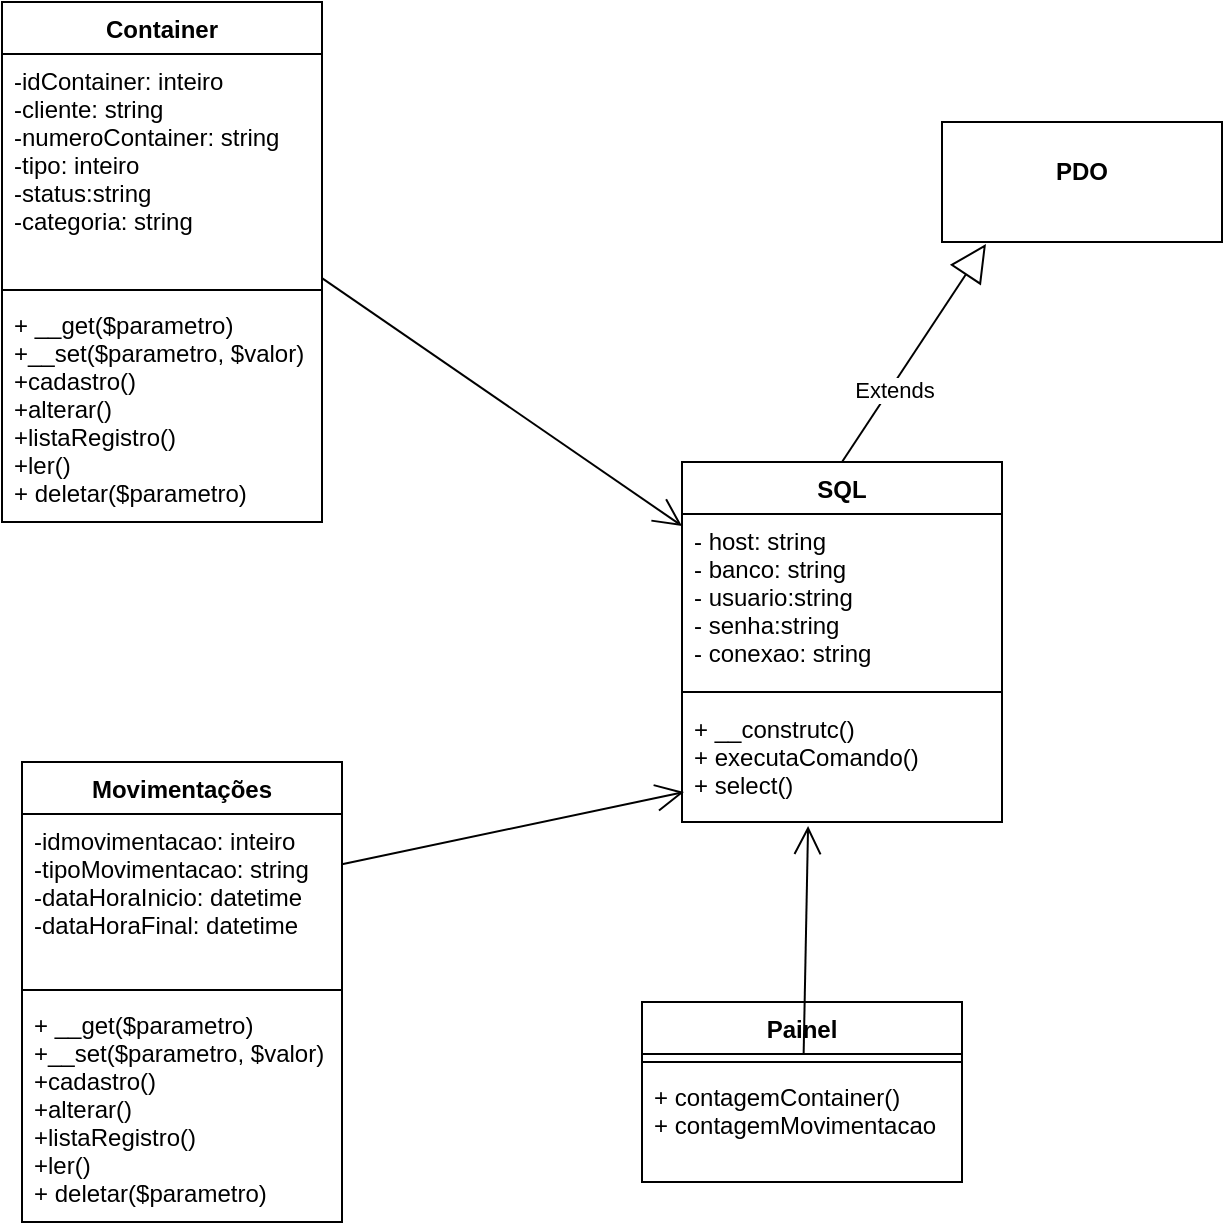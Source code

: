 <mxfile version="15.5.5" type="device"><diagram id="rO6Eud7ajVQ0JPmh1Y2L" name="Page-1"><mxGraphModel dx="1422" dy="772" grid="1" gridSize="10" guides="1" tooltips="1" connect="1" arrows="1" fold="1" page="1" pageScale="1" pageWidth="827" pageHeight="1169" math="0" shadow="0"><root><mxCell id="0"/><mxCell id="1" parent="0"/><mxCell id="YMeotrxKJ9Oz_TTp2fp6-1" value="Container" style="swimlane;fontStyle=1;align=center;verticalAlign=top;childLayout=stackLayout;horizontal=1;startSize=26;horizontalStack=0;resizeParent=1;resizeParentMax=0;resizeLast=0;collapsible=1;marginBottom=0;" parent="1" vertex="1"><mxGeometry x="150" y="40" width="160" height="260" as="geometry"/></mxCell><mxCell id="YMeotrxKJ9Oz_TTp2fp6-2" value="-idContainer: inteiro&#10;-cliente: string&#10;-numeroContainer: string&#10;-tipo: inteiro&#10;-status:string&#10;-categoria: string&#10;" style="text;strokeColor=none;fillColor=none;align=left;verticalAlign=top;spacingLeft=4;spacingRight=4;overflow=hidden;rotatable=0;points=[[0,0.5],[1,0.5]];portConstraint=eastwest;" parent="YMeotrxKJ9Oz_TTp2fp6-1" vertex="1"><mxGeometry y="26" width="160" height="114" as="geometry"/></mxCell><mxCell id="YMeotrxKJ9Oz_TTp2fp6-3" value="" style="line;strokeWidth=1;fillColor=none;align=left;verticalAlign=middle;spacingTop=-1;spacingLeft=3;spacingRight=3;rotatable=0;labelPosition=right;points=[];portConstraint=eastwest;" parent="YMeotrxKJ9Oz_TTp2fp6-1" vertex="1"><mxGeometry y="140" width="160" height="8" as="geometry"/></mxCell><mxCell id="YMeotrxKJ9Oz_TTp2fp6-4" value="+ __get($parametro)&#10;+__set($parametro, $valor)&#10;+cadastro()&#10;+alterar()&#10;+listaRegistro()&#10;+ler()&#10;+ deletar($parametro)" style="text;strokeColor=none;fillColor=none;align=left;verticalAlign=top;spacingLeft=4;spacingRight=4;overflow=hidden;rotatable=0;points=[[0,0.5],[1,0.5]];portConstraint=eastwest;" parent="YMeotrxKJ9Oz_TTp2fp6-1" vertex="1"><mxGeometry y="148" width="160" height="112" as="geometry"/></mxCell><mxCell id="YMeotrxKJ9Oz_TTp2fp6-5" value="SQL&#10;" style="swimlane;fontStyle=1;align=center;verticalAlign=top;childLayout=stackLayout;horizontal=1;startSize=26;horizontalStack=0;resizeParent=1;resizeParentMax=0;resizeLast=0;collapsible=1;marginBottom=0;" parent="1" vertex="1"><mxGeometry x="490" y="270" width="160" height="180" as="geometry"/></mxCell><mxCell id="YMeotrxKJ9Oz_TTp2fp6-6" value="- host: string&#10;- banco: string&#10;- usuario:string&#10;- senha:string&#10;- conexao: string" style="text;strokeColor=none;fillColor=none;align=left;verticalAlign=top;spacingLeft=4;spacingRight=4;overflow=hidden;rotatable=0;points=[[0,0.5],[1,0.5]];portConstraint=eastwest;" parent="YMeotrxKJ9Oz_TTp2fp6-5" vertex="1"><mxGeometry y="26" width="160" height="84" as="geometry"/></mxCell><mxCell id="YMeotrxKJ9Oz_TTp2fp6-7" value="" style="line;strokeWidth=1;fillColor=none;align=left;verticalAlign=middle;spacingTop=-1;spacingLeft=3;spacingRight=3;rotatable=0;labelPosition=right;points=[];portConstraint=eastwest;" parent="YMeotrxKJ9Oz_TTp2fp6-5" vertex="1"><mxGeometry y="110" width="160" height="10" as="geometry"/></mxCell><mxCell id="YMeotrxKJ9Oz_TTp2fp6-8" value="+ __construtc()&#10;+ executaComando()&#10;+ select()&#10;" style="text;strokeColor=none;fillColor=none;align=left;verticalAlign=top;spacingLeft=4;spacingRight=4;overflow=hidden;rotatable=0;points=[[0,0.5],[1,0.5]];portConstraint=eastwest;" parent="YMeotrxKJ9Oz_TTp2fp6-5" vertex="1"><mxGeometry y="120" width="160" height="60" as="geometry"/></mxCell><mxCell id="YMeotrxKJ9Oz_TTp2fp6-10" value="" style="endArrow=open;endFill=1;endSize=12;html=1;rounded=0;entryX=0;entryY=0.071;entryDx=0;entryDy=0;entryPerimeter=0;" parent="1" source="YMeotrxKJ9Oz_TTp2fp6-2" target="YMeotrxKJ9Oz_TTp2fp6-6" edge="1"><mxGeometry width="160" relative="1" as="geometry"><mxPoint x="226" y="460" as="sourcePoint"/><mxPoint x="406" y="310" as="targetPoint"/></mxGeometry></mxCell><mxCell id="YMeotrxKJ9Oz_TTp2fp6-15" value="Extends" style="endArrow=block;endSize=16;endFill=0;html=1;rounded=0;exitX=0.5;exitY=0;exitDx=0;exitDy=0;entryX=0.157;entryY=1.017;entryDx=0;entryDy=0;entryPerimeter=0;" parent="1" source="YMeotrxKJ9Oz_TTp2fp6-5" target="BliX6PQDxlhthCMkl-bk-1" edge="1"><mxGeometry x="-0.325" y="-2" width="160" relative="1" as="geometry"><mxPoint x="226" y="460" as="sourcePoint"/><mxPoint x="566" y="220" as="targetPoint"/><Array as="points"/><mxPoint as="offset"/></mxGeometry></mxCell><mxCell id="BliX6PQDxlhthCMkl-bk-1" value="&lt;p style=&quot;margin: 0px ; margin-top: 4px ; text-align: center&quot;&gt;&lt;br&gt;&lt;b&gt;PDO&lt;/b&gt;&lt;/p&gt;" style="verticalAlign=top;align=left;overflow=fill;fontSize=12;fontFamily=Helvetica;html=1;" parent="1" vertex="1"><mxGeometry x="620" y="100" width="140" height="60" as="geometry"/></mxCell><mxCell id="FRz-pGM24RrR60n0dDZ4-1" value="Movimentações" style="swimlane;fontStyle=1;align=center;verticalAlign=top;childLayout=stackLayout;horizontal=1;startSize=26;horizontalStack=0;resizeParent=1;resizeParentMax=0;resizeLast=0;collapsible=1;marginBottom=0;" parent="1" vertex="1"><mxGeometry x="160" y="420" width="160" height="230" as="geometry"/></mxCell><mxCell id="FRz-pGM24RrR60n0dDZ4-2" value="-idmovimentacao: inteiro&#10;-tipoMovimentacao: string&#10;-dataHoraInicio: datetime&#10;-dataHoraFinal: datetime&#10;" style="text;strokeColor=none;fillColor=none;align=left;verticalAlign=top;spacingLeft=4;spacingRight=4;overflow=hidden;rotatable=0;points=[[0,0.5],[1,0.5]];portConstraint=eastwest;" parent="FRz-pGM24RrR60n0dDZ4-1" vertex="1"><mxGeometry y="26" width="160" height="84" as="geometry"/></mxCell><mxCell id="FRz-pGM24RrR60n0dDZ4-3" value="" style="line;strokeWidth=1;fillColor=none;align=left;verticalAlign=middle;spacingTop=-1;spacingLeft=3;spacingRight=3;rotatable=0;labelPosition=right;points=[];portConstraint=eastwest;" parent="FRz-pGM24RrR60n0dDZ4-1" vertex="1"><mxGeometry y="110" width="160" height="8" as="geometry"/></mxCell><mxCell id="FRz-pGM24RrR60n0dDZ4-4" value="+ __get($parametro)&#10;+__set($parametro, $valor)&#10;+cadastro()&#10;+alterar()&#10;+listaRegistro()&#10;+ler()&#10;+ deletar($parametro)" style="text;strokeColor=none;fillColor=none;align=left;verticalAlign=top;spacingLeft=4;spacingRight=4;overflow=hidden;rotatable=0;points=[[0,0.5],[1,0.5]];portConstraint=eastwest;" parent="FRz-pGM24RrR60n0dDZ4-1" vertex="1"><mxGeometry y="118" width="160" height="112" as="geometry"/></mxCell><mxCell id="FRz-pGM24RrR60n0dDZ4-5" value="" style="endArrow=open;endFill=1;endSize=12;html=1;rounded=0;entryX=0.006;entryY=0.75;entryDx=0;entryDy=0;entryPerimeter=0;" parent="1" source="FRz-pGM24RrR60n0dDZ4-2" target="YMeotrxKJ9Oz_TTp2fp6-8" edge="1"><mxGeometry width="160" relative="1" as="geometry"><mxPoint x="236" y="840" as="sourcePoint"/><mxPoint x="560" y="661.964" as="targetPoint"/></mxGeometry></mxCell><mxCell id="QltWCtlhAi7bn64Hvyyz-1" value="Painel" style="swimlane;fontStyle=1;align=center;verticalAlign=top;childLayout=stackLayout;horizontal=1;startSize=26;horizontalStack=0;resizeParent=1;resizeParentMax=0;resizeLast=0;collapsible=1;marginBottom=0;" vertex="1" parent="1"><mxGeometry x="470" y="540" width="160" height="90" as="geometry"/></mxCell><mxCell id="QltWCtlhAi7bn64Hvyyz-3" value="" style="line;strokeWidth=1;fillColor=none;align=left;verticalAlign=middle;spacingTop=-1;spacingLeft=3;spacingRight=3;rotatable=0;labelPosition=right;points=[];portConstraint=eastwest;" vertex="1" parent="QltWCtlhAi7bn64Hvyyz-1"><mxGeometry y="26" width="160" height="8" as="geometry"/></mxCell><mxCell id="QltWCtlhAi7bn64Hvyyz-4" value="+ contagemContainer()&#10;+ contagemMovimentacao" style="text;strokeColor=none;fillColor=none;align=left;verticalAlign=top;spacingLeft=4;spacingRight=4;overflow=hidden;rotatable=0;points=[[0,0.5],[1,0.5]];portConstraint=eastwest;" vertex="1" parent="QltWCtlhAi7bn64Hvyyz-1"><mxGeometry y="34" width="160" height="56" as="geometry"/></mxCell><mxCell id="QltWCtlhAi7bn64Hvyyz-5" value="" style="endArrow=open;endFill=1;endSize=12;html=1;rounded=0;entryX=0.394;entryY=1.033;entryDx=0;entryDy=0;entryPerimeter=0;" edge="1" parent="1" target="YMeotrxKJ9Oz_TTp2fp6-8"><mxGeometry width="160" relative="1" as="geometry"><mxPoint x="550.818" y="566" as="sourcePoint"/><mxPoint x="800.96" y="555" as="targetPoint"/></mxGeometry></mxCell></root></mxGraphModel></diagram></mxfile>